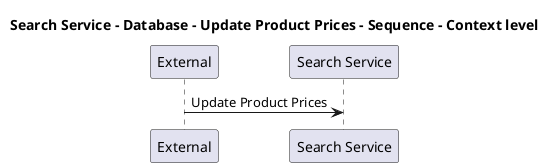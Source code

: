 @startuml

title Search Service - Database - Update Product Prices - Sequence - Context level

participant "External" as C4InterFlow.SoftwareSystems.ExternalSystem
participant "Search Service" as ECommercePlatform.SoftwareSystems.SearchService

C4InterFlow.SoftwareSystems.ExternalSystem -> ECommercePlatform.SoftwareSystems.SearchService : Update Product Prices


@enduml
